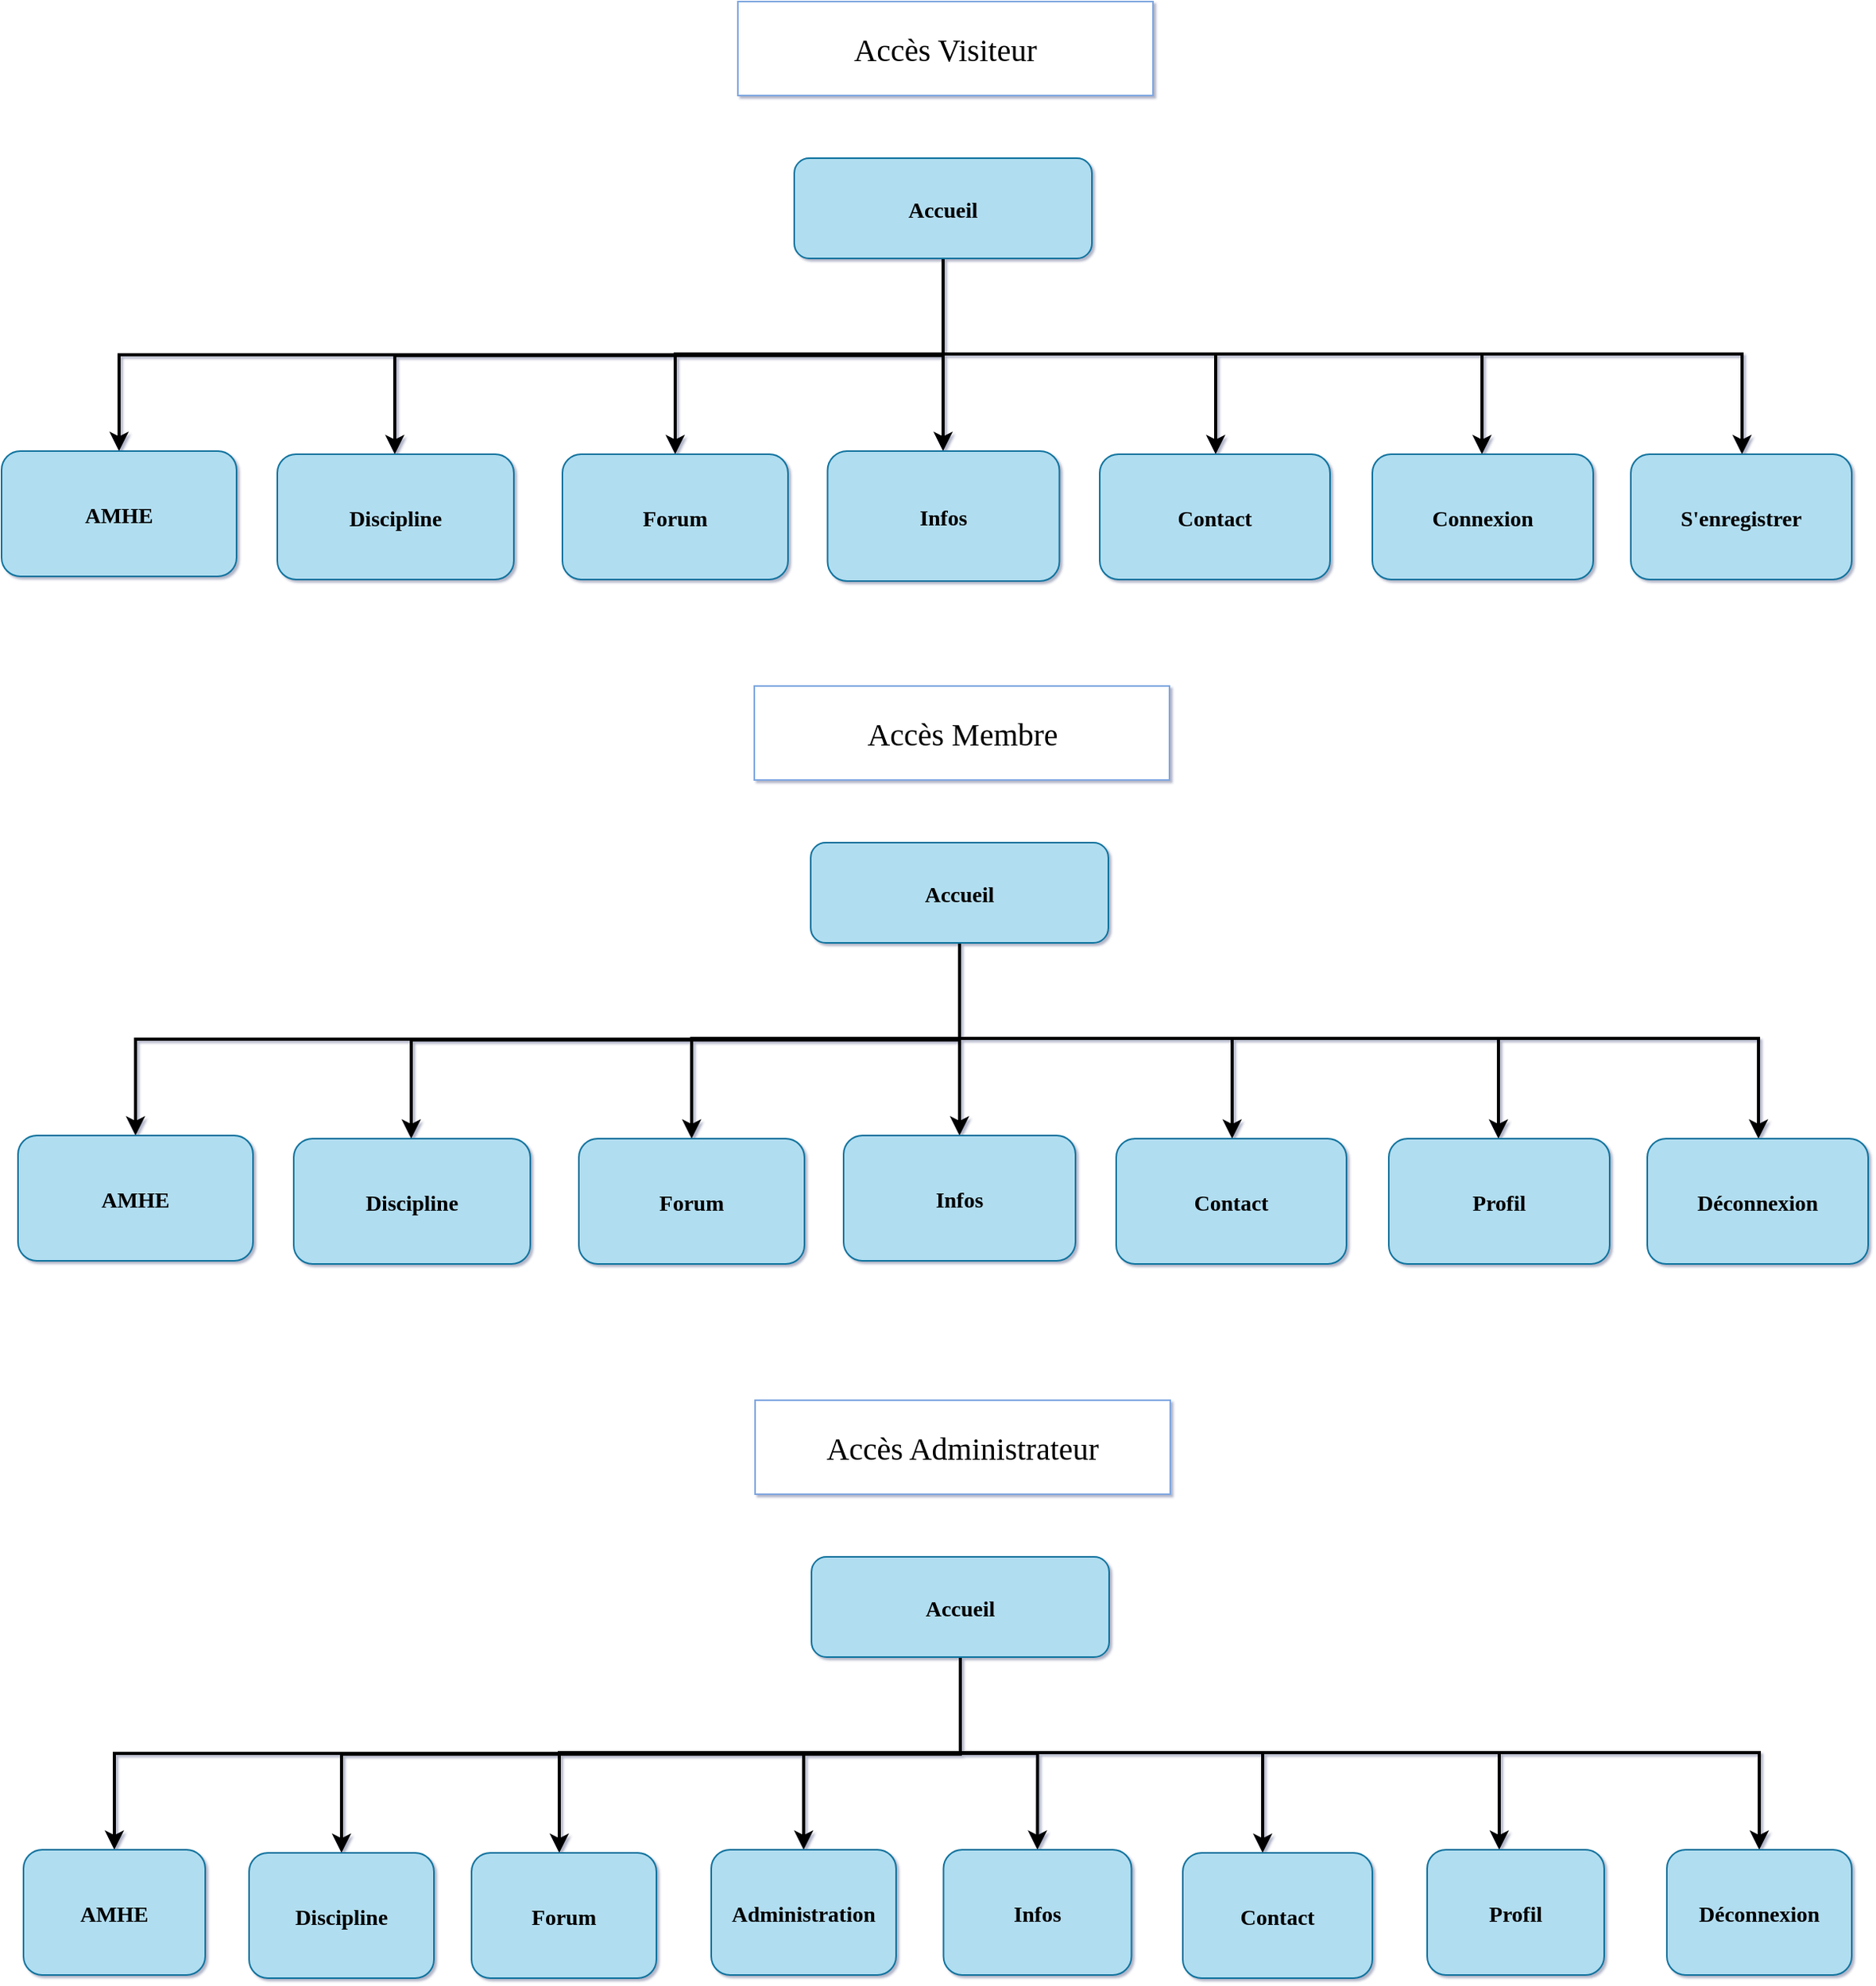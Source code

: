 <mxfile version="13.7.4" type="github">
  <diagram name="Page-1" id="2c0d36ab-eaac-3732-788b-9136903baeff">
    <mxGraphModel dx="1378" dy="751" grid="0" gridSize="10" guides="1" tooltips="1" connect="1" arrows="1" fold="1" page="1" pageScale="1.5" pageWidth="827" pageHeight="1169" background="#ffffff" math="0" shadow="1">
      <root>
        <mxCell id="0" />
        <mxCell id="1" parent="0" />
        <mxCell id="3DmUJjg0_myh0XN7VByz-149" style="edgeStyle=orthogonalEdgeStyle;rounded=0;orthogonalLoop=1;jettySize=auto;html=1;strokeWidth=2;" edge="1" parent="1" source="2" target="10">
          <mxGeometry relative="1" as="geometry">
            <Array as="points">
              <mxPoint x="620" y="261" />
              <mxPoint x="620" y="261" />
            </Array>
          </mxGeometry>
        </mxCell>
        <mxCell id="3DmUJjg0_myh0XN7VByz-158" style="edgeStyle=orthogonalEdgeStyle;rounded=0;sketch=0;jumpStyle=none;orthogonalLoop=1;jettySize=auto;html=1;shadow=0;strokeWidth=2;" edge="1" parent="1" source="2" target="3DmUJjg0_myh0XN7VByz-123">
          <mxGeometry relative="1" as="geometry">
            <Array as="points">
              <mxPoint x="620" y="260" />
              <mxPoint x="449" y="260" />
            </Array>
          </mxGeometry>
        </mxCell>
        <mxCell id="3DmUJjg0_myh0XN7VByz-159" style="edgeStyle=orthogonalEdgeStyle;rounded=0;sketch=0;jumpStyle=none;orthogonalLoop=1;jettySize=auto;html=1;shadow=0;strokeWidth=2;" edge="1" parent="1" source="2" target="12">
          <mxGeometry relative="1" as="geometry">
            <Array as="points">
              <mxPoint x="620" y="261" />
              <mxPoint x="270" y="261" />
            </Array>
          </mxGeometry>
        </mxCell>
        <mxCell id="3DmUJjg0_myh0XN7VByz-160" style="edgeStyle=orthogonalEdgeStyle;rounded=0;sketch=0;jumpStyle=none;orthogonalLoop=1;jettySize=auto;html=1;exitX=0.5;exitY=1;exitDx=0;exitDy=0;shadow=0;strokeWidth=2;" edge="1" parent="1" source="2" target="13">
          <mxGeometry relative="1" as="geometry" />
        </mxCell>
        <mxCell id="3DmUJjg0_myh0XN7VByz-161" style="edgeStyle=orthogonalEdgeStyle;rounded=0;sketch=0;jumpStyle=none;orthogonalLoop=1;jettySize=auto;html=1;shadow=0;strokeWidth=2;" edge="1" parent="1" source="2" target="4">
          <mxGeometry relative="1" as="geometry">
            <Array as="points">
              <mxPoint x="620" y="260" />
              <mxPoint x="794" y="260" />
            </Array>
          </mxGeometry>
        </mxCell>
        <mxCell id="3DmUJjg0_myh0XN7VByz-162" style="edgeStyle=orthogonalEdgeStyle;rounded=0;sketch=0;jumpStyle=none;orthogonalLoop=1;jettySize=auto;html=1;shadow=0;strokeWidth=2;" edge="1" parent="1" source="2" target="3DmUJjg0_myh0XN7VByz-141">
          <mxGeometry relative="1" as="geometry">
            <Array as="points">
              <mxPoint x="620" y="260" />
              <mxPoint x="964" y="260" />
            </Array>
          </mxGeometry>
        </mxCell>
        <mxCell id="3DmUJjg0_myh0XN7VByz-163" style="edgeStyle=orthogonalEdgeStyle;rounded=0;sketch=0;jumpStyle=none;orthogonalLoop=1;jettySize=auto;html=1;shadow=0;strokeWidth=2;" edge="1" parent="1" source="2" target="3DmUJjg0_myh0XN7VByz-142">
          <mxGeometry relative="1" as="geometry">
            <Array as="points">
              <mxPoint x="620" y="260" />
              <mxPoint x="1130" y="260" />
            </Array>
          </mxGeometry>
        </mxCell>
        <mxCell id="2" value="Accueil" style="rounded=1;fillColor=#b1ddf0;strokeColor=#10739e;fontStyle=1;fontFamily=Tahoma;fontSize=14;" parent="1" vertex="1">
          <mxGeometry x="525" y="135" width="190" height="64" as="geometry" />
        </mxCell>
        <mxCell id="4" value="Contact" style="rounded=1;fillColor=#b1ddf0;strokeColor=#10739e;fontStyle=1;fontFamily=Tahoma;fontSize=14" parent="1" vertex="1">
          <mxGeometry x="720" y="324" width="147" height="80" as="geometry" />
        </mxCell>
        <mxCell id="10" value="Infos" style="rounded=1;fillColor=#b1ddf0;strokeColor=#10739e;fontStyle=1;fontFamily=Tahoma;fontSize=14" parent="1" vertex="1">
          <mxGeometry x="546.25" y="322" width="148" height="83" as="geometry" />
        </mxCell>
        <mxCell id="12" value="Discipline" style="rounded=1;fillColor=#b1ddf0;strokeColor=#10739e;fontStyle=1;fontFamily=Tahoma;fontSize=14" parent="1" vertex="1">
          <mxGeometry x="195" y="324" width="151" height="80" as="geometry" />
        </mxCell>
        <mxCell id="13" value="AMHE" style="rounded=1;fillColor=#b1ddf0;strokeColor=#10739e;fontStyle=1;fontFamily=Tahoma;fontSize=14" parent="1" vertex="1">
          <mxGeometry x="19" y="322" width="150" height="80" as="geometry" />
        </mxCell>
        <mxCell id="3DmUJjg0_myh0XN7VByz-123" value="Forum" style="rounded=1;fillColor=#b1ddf0;strokeColor=#10739e;fontStyle=1;fontFamily=Tahoma;fontSize=14" vertex="1" parent="1">
          <mxGeometry x="377" y="324" width="144" height="80" as="geometry" />
        </mxCell>
        <mxCell id="3DmUJjg0_myh0XN7VByz-141" value="Connexion" style="rounded=1;fillColor=#b1ddf0;strokeColor=#10739e;fontStyle=1;fontFamily=Tahoma;fontSize=14" vertex="1" parent="1">
          <mxGeometry x="894" y="324" width="141" height="80" as="geometry" />
        </mxCell>
        <mxCell id="3DmUJjg0_myh0XN7VByz-142" value="S&#39;enregistrer" style="rounded=1;fillColor=#b1ddf0;strokeColor=#10739e;fontStyle=1;fontFamily=Tahoma;fontSize=14" vertex="1" parent="1">
          <mxGeometry x="1059" y="324" width="141" height="80" as="geometry" />
        </mxCell>
        <mxCell id="3DmUJjg0_myh0XN7VByz-164" value="&lt;font style=&quot;font-size: 20px&quot; face=&quot;Comic Sans MS&quot;&gt;Accès Visiteur&lt;/font&gt;" style="rounded=0;whiteSpace=wrap;html=1;strokeColor=#7EA6E0;" vertex="1" parent="1">
          <mxGeometry x="489" y="35" width="265" height="60" as="geometry" />
        </mxCell>
        <mxCell id="3DmUJjg0_myh0XN7VByz-165" style="edgeStyle=orthogonalEdgeStyle;rounded=0;orthogonalLoop=1;jettySize=auto;html=1;strokeWidth=2;" edge="1" parent="1" source="3DmUJjg0_myh0XN7VByz-172" target="3DmUJjg0_myh0XN7VByz-174">
          <mxGeometry relative="1" as="geometry">
            <Array as="points">
              <mxPoint x="630.5" y="698" />
              <mxPoint x="630.5" y="698" />
            </Array>
          </mxGeometry>
        </mxCell>
        <mxCell id="3DmUJjg0_myh0XN7VByz-166" style="edgeStyle=orthogonalEdgeStyle;rounded=0;sketch=0;jumpStyle=none;orthogonalLoop=1;jettySize=auto;html=1;shadow=0;strokeWidth=2;" edge="1" parent="1" source="3DmUJjg0_myh0XN7VByz-172" target="3DmUJjg0_myh0XN7VByz-177">
          <mxGeometry relative="1" as="geometry">
            <Array as="points">
              <mxPoint x="630.5" y="697" />
              <mxPoint x="459.5" y="697" />
            </Array>
          </mxGeometry>
        </mxCell>
        <mxCell id="3DmUJjg0_myh0XN7VByz-167" style="edgeStyle=orthogonalEdgeStyle;rounded=0;sketch=0;jumpStyle=none;orthogonalLoop=1;jettySize=auto;html=1;shadow=0;strokeWidth=2;" edge="1" parent="1" source="3DmUJjg0_myh0XN7VByz-172" target="3DmUJjg0_myh0XN7VByz-175">
          <mxGeometry relative="1" as="geometry">
            <Array as="points">
              <mxPoint x="630.5" y="698" />
              <mxPoint x="280.5" y="698" />
            </Array>
          </mxGeometry>
        </mxCell>
        <mxCell id="3DmUJjg0_myh0XN7VByz-168" style="edgeStyle=orthogonalEdgeStyle;rounded=0;sketch=0;jumpStyle=none;orthogonalLoop=1;jettySize=auto;html=1;exitX=0.5;exitY=1;exitDx=0;exitDy=0;shadow=0;strokeWidth=2;" edge="1" parent="1" source="3DmUJjg0_myh0XN7VByz-172" target="3DmUJjg0_myh0XN7VByz-176">
          <mxGeometry relative="1" as="geometry" />
        </mxCell>
        <mxCell id="3DmUJjg0_myh0XN7VByz-169" style="edgeStyle=orthogonalEdgeStyle;rounded=0;sketch=0;jumpStyle=none;orthogonalLoop=1;jettySize=auto;html=1;shadow=0;strokeWidth=2;" edge="1" parent="1" source="3DmUJjg0_myh0XN7VByz-172" target="3DmUJjg0_myh0XN7VByz-173">
          <mxGeometry relative="1" as="geometry">
            <Array as="points">
              <mxPoint x="630.5" y="697" />
              <mxPoint x="804.5" y="697" />
            </Array>
          </mxGeometry>
        </mxCell>
        <mxCell id="3DmUJjg0_myh0XN7VByz-170" style="edgeStyle=orthogonalEdgeStyle;rounded=0;sketch=0;jumpStyle=none;orthogonalLoop=1;jettySize=auto;html=1;shadow=0;strokeWidth=2;" edge="1" parent="1" source="3DmUJjg0_myh0XN7VByz-172" target="3DmUJjg0_myh0XN7VByz-178">
          <mxGeometry relative="1" as="geometry">
            <Array as="points">
              <mxPoint x="630.5" y="697" />
              <mxPoint x="974.5" y="697" />
            </Array>
          </mxGeometry>
        </mxCell>
        <mxCell id="3DmUJjg0_myh0XN7VByz-171" style="edgeStyle=orthogonalEdgeStyle;rounded=0;sketch=0;jumpStyle=none;orthogonalLoop=1;jettySize=auto;html=1;shadow=0;strokeWidth=2;" edge="1" parent="1" source="3DmUJjg0_myh0XN7VByz-172" target="3DmUJjg0_myh0XN7VByz-179">
          <mxGeometry relative="1" as="geometry">
            <Array as="points">
              <mxPoint x="630.5" y="697" />
              <mxPoint x="1140.5" y="697" />
            </Array>
          </mxGeometry>
        </mxCell>
        <mxCell id="3DmUJjg0_myh0XN7VByz-172" value="Accueil" style="rounded=1;fillColor=#b1ddf0;strokeColor=#10739e;fontStyle=1;fontFamily=Tahoma;fontSize=14;" vertex="1" parent="1">
          <mxGeometry x="535.5" y="572" width="190" height="64" as="geometry" />
        </mxCell>
        <mxCell id="3DmUJjg0_myh0XN7VByz-173" value="Contact" style="rounded=1;fillColor=#b1ddf0;strokeColor=#10739e;fontStyle=1;fontFamily=Tahoma;fontSize=14" vertex="1" parent="1">
          <mxGeometry x="730.5" y="761" width="147" height="80" as="geometry" />
        </mxCell>
        <mxCell id="3DmUJjg0_myh0XN7VByz-174" value="Infos" style="rounded=1;fillColor=#b1ddf0;strokeColor=#10739e;fontStyle=1;fontFamily=Tahoma;fontSize=14" vertex="1" parent="1">
          <mxGeometry x="556.5" y="759" width="148" height="80" as="geometry" />
        </mxCell>
        <mxCell id="3DmUJjg0_myh0XN7VByz-175" value="Discipline" style="rounded=1;fillColor=#b1ddf0;strokeColor=#10739e;fontStyle=1;fontFamily=Tahoma;fontSize=14" vertex="1" parent="1">
          <mxGeometry x="205.5" y="761" width="151" height="80" as="geometry" />
        </mxCell>
        <mxCell id="3DmUJjg0_myh0XN7VByz-176" value="AMHE" style="rounded=1;fillColor=#b1ddf0;strokeColor=#10739e;fontStyle=1;fontFamily=Tahoma;fontSize=14" vertex="1" parent="1">
          <mxGeometry x="29.5" y="759" width="150" height="80" as="geometry" />
        </mxCell>
        <mxCell id="3DmUJjg0_myh0XN7VByz-177" value="Forum" style="rounded=1;fillColor=#b1ddf0;strokeColor=#10739e;fontStyle=1;fontFamily=Tahoma;fontSize=14" vertex="1" parent="1">
          <mxGeometry x="387.5" y="761" width="144" height="80" as="geometry" />
        </mxCell>
        <mxCell id="3DmUJjg0_myh0XN7VByz-178" value="Profil" style="rounded=1;fillColor=#b1ddf0;strokeColor=#10739e;fontStyle=1;fontFamily=Tahoma;fontSize=14" vertex="1" parent="1">
          <mxGeometry x="904.5" y="761" width="141" height="80" as="geometry" />
        </mxCell>
        <mxCell id="3DmUJjg0_myh0XN7VByz-179" value="Déconnexion" style="rounded=1;fillColor=#b1ddf0;strokeColor=#10739e;fontStyle=1;fontFamily=Tahoma;fontSize=14" vertex="1" parent="1">
          <mxGeometry x="1069.5" y="761" width="141" height="80" as="geometry" />
        </mxCell>
        <mxCell id="3DmUJjg0_myh0XN7VByz-180" value="&lt;font style=&quot;font-size: 20px&quot; face=&quot;Comic Sans MS&quot;&gt;Accès Membre&lt;/font&gt;" style="rounded=0;whiteSpace=wrap;html=1;strokeColor=#7EA6E0;" vertex="1" parent="1">
          <mxGeometry x="499.5" y="472" width="265" height="60" as="geometry" />
        </mxCell>
        <mxCell id="3DmUJjg0_myh0XN7VByz-183" style="edgeStyle=orthogonalEdgeStyle;rounded=0;sketch=0;jumpStyle=none;orthogonalLoop=1;jettySize=auto;html=1;shadow=0;strokeWidth=2;" edge="1" parent="1" source="3DmUJjg0_myh0XN7VByz-189" target="3DmUJjg0_myh0XN7VByz-194">
          <mxGeometry relative="1" as="geometry">
            <Array as="points">
              <mxPoint x="631" y="1153" />
              <mxPoint x="375" y="1153" />
            </Array>
          </mxGeometry>
        </mxCell>
        <mxCell id="3DmUJjg0_myh0XN7VByz-184" style="edgeStyle=orthogonalEdgeStyle;rounded=0;sketch=0;jumpStyle=none;orthogonalLoop=1;jettySize=auto;html=1;shadow=0;strokeWidth=2;" edge="1" parent="1" source="3DmUJjg0_myh0XN7VByz-189" target="3DmUJjg0_myh0XN7VByz-192">
          <mxGeometry relative="1" as="geometry">
            <Array as="points">
              <mxPoint x="631" y="1154" />
              <mxPoint x="236" y="1154" />
            </Array>
          </mxGeometry>
        </mxCell>
        <mxCell id="3DmUJjg0_myh0XN7VByz-185" style="edgeStyle=orthogonalEdgeStyle;rounded=0;sketch=0;jumpStyle=none;orthogonalLoop=1;jettySize=auto;html=1;exitX=0.5;exitY=1;exitDx=0;exitDy=0;shadow=0;strokeWidth=2;" edge="1" parent="1" source="3DmUJjg0_myh0XN7VByz-189" target="3DmUJjg0_myh0XN7VByz-193">
          <mxGeometry relative="1" as="geometry" />
        </mxCell>
        <mxCell id="3DmUJjg0_myh0XN7VByz-186" style="edgeStyle=orthogonalEdgeStyle;rounded=0;sketch=0;jumpStyle=none;orthogonalLoop=1;jettySize=auto;html=1;shadow=0;strokeWidth=2;" edge="1" parent="1" source="3DmUJjg0_myh0XN7VByz-189" target="3DmUJjg0_myh0XN7VByz-190">
          <mxGeometry relative="1" as="geometry">
            <Array as="points">
              <mxPoint x="631" y="1153" />
              <mxPoint x="824" y="1153" />
            </Array>
          </mxGeometry>
        </mxCell>
        <mxCell id="3DmUJjg0_myh0XN7VByz-187" style="edgeStyle=orthogonalEdgeStyle;rounded=0;sketch=0;jumpStyle=none;orthogonalLoop=1;jettySize=auto;html=1;shadow=0;strokeWidth=2;" edge="1" parent="1" source="3DmUJjg0_myh0XN7VByz-189" target="3DmUJjg0_myh0XN7VByz-195">
          <mxGeometry relative="1" as="geometry">
            <Array as="points">
              <mxPoint x="631" y="1153" />
              <mxPoint x="975" y="1153" />
            </Array>
          </mxGeometry>
        </mxCell>
        <mxCell id="3DmUJjg0_myh0XN7VByz-188" style="edgeStyle=orthogonalEdgeStyle;rounded=0;sketch=0;jumpStyle=none;orthogonalLoop=1;jettySize=auto;html=1;shadow=0;strokeWidth=2;" edge="1" parent="1" source="3DmUJjg0_myh0XN7VByz-189" target="3DmUJjg0_myh0XN7VByz-196">
          <mxGeometry relative="1" as="geometry">
            <Array as="points">
              <mxPoint x="631" y="1153" />
              <mxPoint x="1141" y="1153" />
            </Array>
          </mxGeometry>
        </mxCell>
        <mxCell id="3DmUJjg0_myh0XN7VByz-200" style="edgeStyle=orthogonalEdgeStyle;rounded=0;sketch=0;jumpStyle=none;orthogonalLoop=1;jettySize=auto;html=1;shadow=0;strokeWidth=2;" edge="1" parent="1" source="3DmUJjg0_myh0XN7VByz-189" target="3DmUJjg0_myh0XN7VByz-199">
          <mxGeometry relative="1" as="geometry" />
        </mxCell>
        <mxCell id="3DmUJjg0_myh0XN7VByz-201" style="edgeStyle=orthogonalEdgeStyle;rounded=0;sketch=0;jumpStyle=none;orthogonalLoop=1;jettySize=auto;html=1;entryX=0.5;entryY=0;entryDx=0;entryDy=0;shadow=0;strokeWidth=2;" edge="1" parent="1" source="3DmUJjg0_myh0XN7VByz-189" target="3DmUJjg0_myh0XN7VByz-191">
          <mxGeometry relative="1" as="geometry" />
        </mxCell>
        <mxCell id="3DmUJjg0_myh0XN7VByz-189" value="Accueil" style="rounded=1;fillColor=#b1ddf0;strokeColor=#10739e;fontStyle=1;fontFamily=Tahoma;fontSize=14;" vertex="1" parent="1">
          <mxGeometry x="536" y="1028" width="190" height="64" as="geometry" />
        </mxCell>
        <mxCell id="3DmUJjg0_myh0XN7VByz-190" value="Contact" style="rounded=1;fillColor=#b1ddf0;strokeColor=#10739e;fontStyle=1;fontFamily=Tahoma;fontSize=14" vertex="1" parent="1">
          <mxGeometry x="773" y="1217" width="121" height="80" as="geometry" />
        </mxCell>
        <mxCell id="3DmUJjg0_myh0XN7VByz-191" value="Infos" style="rounded=1;fillColor=#b1ddf0;strokeColor=#10739e;fontStyle=1;fontFamily=Tahoma;fontSize=14" vertex="1" parent="1">
          <mxGeometry x="620.25" y="1215" width="120" height="80" as="geometry" />
        </mxCell>
        <mxCell id="3DmUJjg0_myh0XN7VByz-192" value="Discipline" style="rounded=1;fillColor=#b1ddf0;strokeColor=#10739e;fontStyle=1;fontFamily=Tahoma;fontSize=14" vertex="1" parent="1">
          <mxGeometry x="177" y="1217" width="118" height="80" as="geometry" />
        </mxCell>
        <mxCell id="3DmUJjg0_myh0XN7VByz-193" value="AMHE" style="rounded=1;fillColor=#b1ddf0;strokeColor=#10739e;fontStyle=1;fontFamily=Tahoma;fontSize=14" vertex="1" parent="1">
          <mxGeometry x="33" y="1215" width="116" height="80" as="geometry" />
        </mxCell>
        <mxCell id="3DmUJjg0_myh0XN7VByz-194" value="Forum" style="rounded=1;fillColor=#b1ddf0;strokeColor=#10739e;fontStyle=1;fontFamily=Tahoma;fontSize=14" vertex="1" parent="1">
          <mxGeometry x="319" y="1217" width="118" height="80" as="geometry" />
        </mxCell>
        <mxCell id="3DmUJjg0_myh0XN7VByz-195" value="Profil" style="rounded=1;fillColor=#b1ddf0;strokeColor=#10739e;fontStyle=1;fontFamily=Tahoma;fontSize=14" vertex="1" parent="1">
          <mxGeometry x="929" y="1215" width="113" height="80" as="geometry" />
        </mxCell>
        <mxCell id="3DmUJjg0_myh0XN7VByz-196" value="Déconnexion" style="rounded=1;fillColor=#b1ddf0;strokeColor=#10739e;fontStyle=1;fontFamily=Tahoma;fontSize=14" vertex="1" parent="1">
          <mxGeometry x="1082" y="1215" width="118" height="80" as="geometry" />
        </mxCell>
        <mxCell id="3DmUJjg0_myh0XN7VByz-197" value="&lt;font style=&quot;font-size: 20px&quot; face=&quot;Comic Sans MS&quot;&gt;Accès Administrateur&lt;/font&gt;" style="rounded=0;whiteSpace=wrap;html=1;strokeColor=#7EA6E0;" vertex="1" parent="1">
          <mxGeometry x="500" y="928" width="265" height="60" as="geometry" />
        </mxCell>
        <mxCell id="3DmUJjg0_myh0XN7VByz-199" value="Administration" style="rounded=1;fillColor=#b1ddf0;strokeColor=#10739e;fontStyle=1;fontFamily=Tahoma;fontSize=14" vertex="1" parent="1">
          <mxGeometry x="472" y="1215" width="118" height="80" as="geometry" />
        </mxCell>
      </root>
    </mxGraphModel>
  </diagram>
</mxfile>
